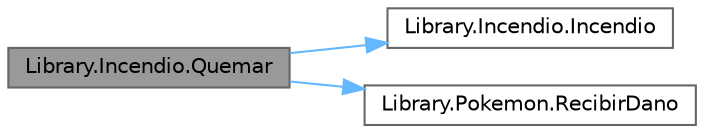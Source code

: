 digraph "Library.Incendio.Quemar"
{
 // INTERACTIVE_SVG=YES
 // LATEX_PDF_SIZE
  bgcolor="transparent";
  edge [fontname=Helvetica,fontsize=10,labelfontname=Helvetica,labelfontsize=10];
  node [fontname=Helvetica,fontsize=10,shape=box,height=0.2,width=0.4];
  rankdir="LR";
  Node1 [id="Node000001",label="Library.Incendio.Quemar",height=0.2,width=0.4,color="gray40", fillcolor="grey60", style="filled", fontcolor="black",tooltip="Le aplica el efecto \"quemado\" al pokemon que recibe."];
  Node1 -> Node2 [id="edge1_Node000001_Node000002",color="steelblue1",style="solid",tooltip=" "];
  Node2 [id="Node000002",label="Library.Incendio.Incendio",height=0.2,width=0.4,color="grey40", fillcolor="white", style="filled",URL="$classLibrary_1_1Incendio.html#aecda5fb6c4c30af1d57d919c74739fd7",tooltip="Inicializa una nueva instancia de la clase Incendio."];
  Node1 -> Node3 [id="edge2_Node000001_Node000003",color="steelblue1",style="solid",tooltip=" "];
  Node3 [id="Node000003",label="Library.Pokemon.RecibirDano",height=0.2,width=0.4,color="grey40", fillcolor="white", style="filled",URL="$classLibrary_1_1Pokemon.html#a03784149d4b8082db0019420686ac838",tooltip="Se encarga de dañar al Pokémon."];
}
